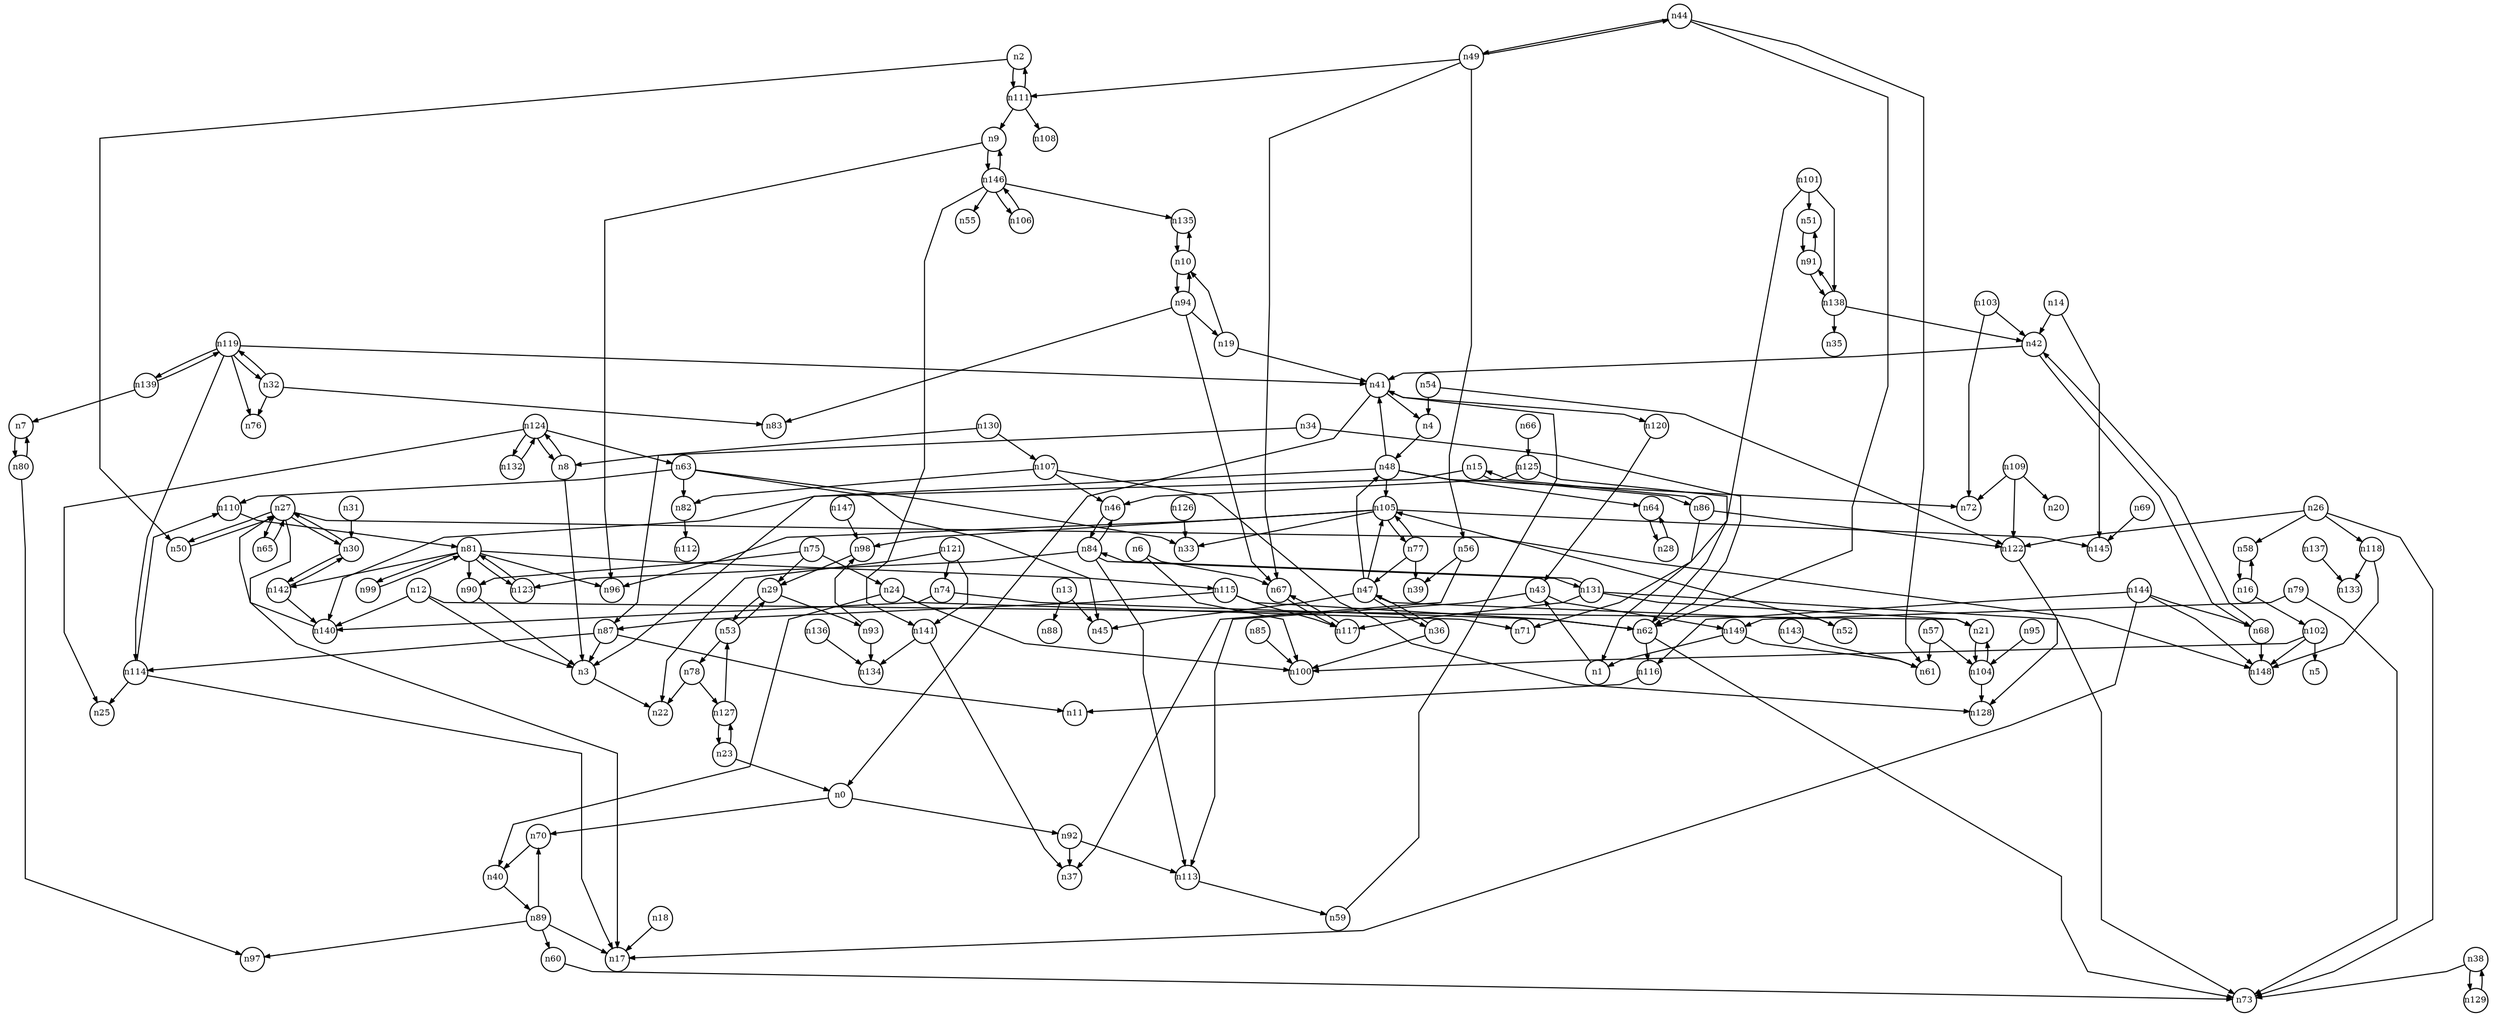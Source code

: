 digraph G{
splines=polyline;
ranksep=0.22;
nodesep=0.22;
nodesize=0.32;
fontsize=8
edge [arrowsize=0.5]
node [fontsize=8 shape=circle width=0.32 fixedsize=shape];

n70 -> n40
n0 -> n70
n0 -> n92
n92 -> n37
n92 -> n113
n43 -> n113
n43 -> n149
n1 -> n43
n50 -> n27
n2 -> n50
n2 -> n111
n3 -> n22
n67 -> n117
n6 -> n67
n6 -> n100
n8 -> n3
n8 -> n124
n9 -> n96
n9 -> n146
n94 -> n19
n94 -> n67
n94 -> n83
n94 -> n10
n10 -> n94
n10 -> n135
n135 -> n10
n12 -> n3
n12 -> n21
n12 -> n140
n21 -> n104
n140 -> n27
n13 -> n45
n13 -> n88
n42 -> n41
n42 -> n68
n14 -> n42
n14 -> n145
n15 -> n140
n15 -> n86
n58 -> n16
n16 -> n58
n16 -> n102
n102 -> n5
n102 -> n100
n102 -> n148
n18 -> n17
n41 -> n4
n41 -> n120
n41 -> n0
n19 -> n41
n19 -> n10
n23 -> n0
n23 -> n127
n40 -> n89
n24 -> n40
n24 -> n71
n24 -> n100
n26 -> n58
n26 -> n73
n26 -> n118
n26 -> n122
n118 -> n133
n118 -> n148
n122 -> n128
n27 -> n17
n27 -> n30
n27 -> n50
n27 -> n148
n27 -> n65
n30 -> n142
n30 -> n27
n64 -> n28
n28 -> n64
n93 -> n98
n93 -> n134
n29 -> n93
n29 -> n53
n142 -> n140
n142 -> n30
n31 -> n30
n32 -> n76
n32 -> n83
n32 -> n119
n34 -> n8
n34 -> n62
n62 -> n73
n62 -> n116
n36 -> n100
n36 -> n47
n38 -> n73
n38 -> n129
n129 -> n38
n4 -> n48
n120 -> n43
n113 -> n59
n149 -> n61
n149 -> n1
n44 -> n61
n44 -> n62
n44 -> n49
n47 -> n36
n47 -> n45
n47 -> n48
n47 -> n52
n47 -> n105
n48 -> n3
n48 -> n41
n48 -> n64
n48 -> n72
n48 -> n105
n52 -> n105
n49 -> n44
n49 -> n56
n49 -> n67
n49 -> n111
n56 -> n37
n56 -> n39
n111 -> n2
n111 -> n9
n111 -> n108
n53 -> n29
n53 -> n78
n78 -> n22
n78 -> n127
n54 -> n4
n54 -> n122
n57 -> n61
n57 -> n104
n104 -> n21
n104 -> n128
n59 -> n41
n60 -> n73
n116 -> n11
n63 -> n33
n63 -> n45
n63 -> n82
n63 -> n110
n82 -> n112
n110 -> n81
n65 -> n27
n125 -> n46
n125 -> n62
n66 -> n125
n117 -> n67
n68 -> n42
n68 -> n148
n69 -> n145
n74 -> n62
n74 -> n140
n75 -> n24
n75 -> n29
n75 -> n90
n90 -> n3
n77 -> n39
n77 -> n47
n77 -> n105
n79 -> n73
n79 -> n149
n7 -> n80
n80 -> n7
n80 -> n97
n81 -> n90
n81 -> n96
n81 -> n99
n81 -> n115
n81 -> n123
n81 -> n142
n99 -> n81
n115 -> n62
n115 -> n87
n115 -> n117
n123 -> n81
n46 -> n84
n84 -> n46
n84 -> n113
n84 -> n123
n84 -> n131
n85 -> n100
n86 -> n1
n86 -> n15
n86 -> n122
n87 -> n3
n87 -> n11
n87 -> n114
n114 -> n17
n114 -> n25
n114 -> n110
n89 -> n17
n89 -> n60
n89 -> n70
n89 -> n97
n51 -> n91
n91 -> n51
n91 -> n138
n138 -> n35
n138 -> n42
n138 -> n91
n98 -> n29
n95 -> n104
n101 -> n51
n101 -> n71
n101 -> n138
n103 -> n42
n103 -> n72
n105 -> n33
n105 -> n77
n105 -> n96
n105 -> n98
n105 -> n145
n107 -> n46
n107 -> n82
n107 -> n128
n109 -> n20
n109 -> n72
n109 -> n122
n119 -> n32
n119 -> n41
n119 -> n76
n119 -> n114
n119 -> n139
n139 -> n7
n139 -> n119
n121 -> n22
n121 -> n74
n121 -> n141
n141 -> n37
n141 -> n134
n124 -> n8
n124 -> n25
n124 -> n63
n124 -> n132
n132 -> n124
n126 -> n33
n127 -> n23
n127 -> n53
n130 -> n87
n130 -> n107
n131 -> n21
n131 -> n73
n131 -> n84
n131 -> n117
n136 -> n134
n137 -> n133
n143 -> n61
n144 -> n17
n144 -> n68
n144 -> n116
n144 -> n148
n146 -> n9
n146 -> n55
n146 -> n106
n146 -> n135
n146 -> n141
n106 -> n146
n147 -> n98
}
